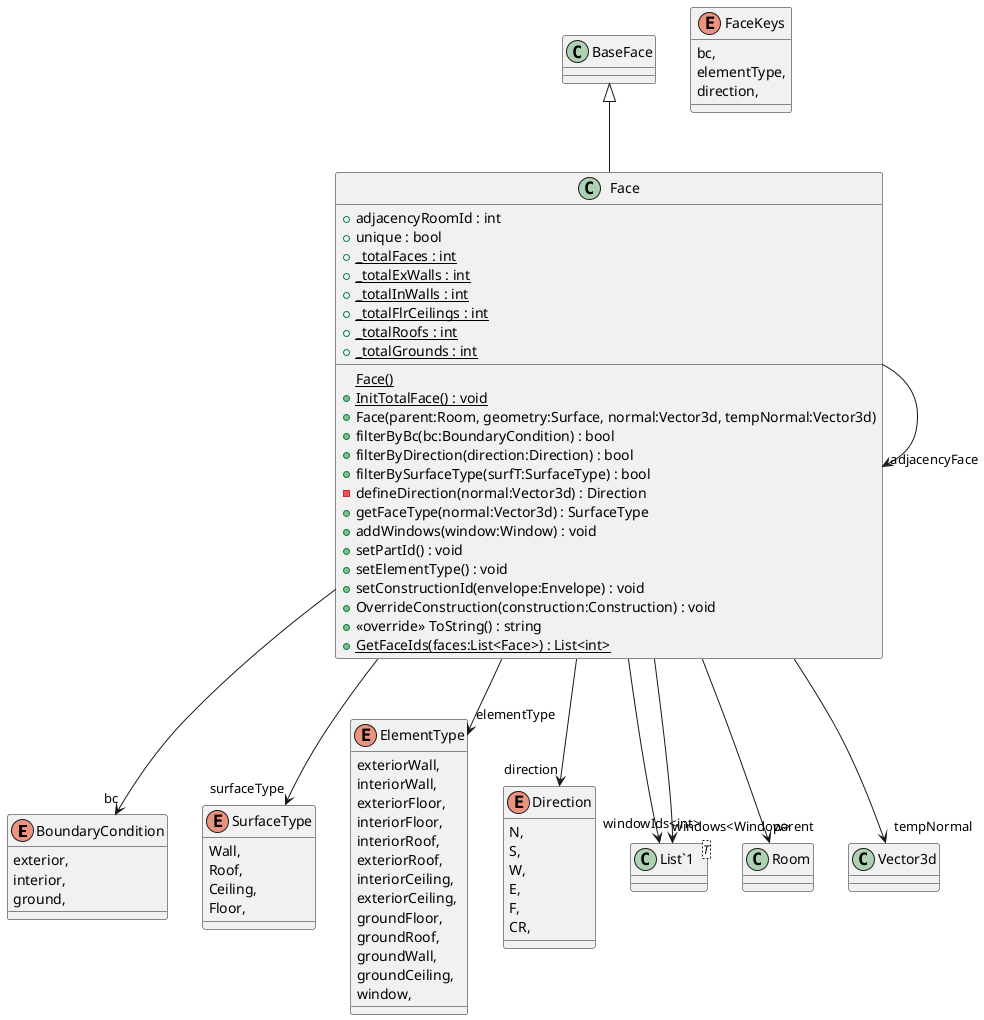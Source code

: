 @startuml
enum BoundaryCondition {
    exterior,
    interior,
    ground,
}
enum SurfaceType {
    Wall,
    Roof,
    Ceiling,
    Floor,
}
enum ElementType {
    exteriorWall,
    interiorWall,
    exteriorFloor,
    interiorFloor,
    interiorRoof,
    exteriorRoof,
    interiorCeiling,
    exteriorCeiling,
    groundFloor,
    groundRoof,
    groundWall,
    groundCeiling,
    window,
}
enum FaceKeys {
    bc,
    elementType,
    direction,
}
enum Direction {
    N,
    S,
    W,
    E,
    F,
    CR,
}
class Face {
    + adjacencyRoomId : int
    + unique : bool
    + {static} _totalFaces : int
    + {static} _totalExWalls : int
    + {static} _totalInWalls : int
    + {static} _totalFlrCeilings : int
    + {static} _totalRoofs : int
    + {static} _totalGrounds : int
    {static} Face()
    + {static} InitTotalFace() : void
    + Face(parent:Room, geometry:Surface, normal:Vector3d, tempNormal:Vector3d)
    + filterByBc(bc:BoundaryCondition) : bool
    + filterByDirection(direction:Direction) : bool
    + filterBySurfaceType(surfT:SurfaceType) : bool
    - defineDirection(normal:Vector3d) : Direction
    + getFaceType(normal:Vector3d) : SurfaceType
    + addWindows(window:Window) : void
    + setPartId() : void
    + setElementType() : void
    + setConstructionId(envelope:Envelope) : void
    + OverrideConstruction(construction:Construction) : void
    + <<override>> ToString() : string
    + {static} GetFaceIds(faces:List<Face>) : List<int>
}
class "List`1"<T> {
}
BaseFace <|-- Face
Face --> "surfaceType" SurfaceType
Face --> "bc" BoundaryCondition
Face --> "elementType" ElementType
Face --> "parent" Room
Face --> "tempNormal" Vector3d
Face --> "direction" Direction
Face --> "windows<Window>" "List`1"
Face --> "windowIds<int>" "List`1"
Face --> "adjacencyFace" Face
@enduml
